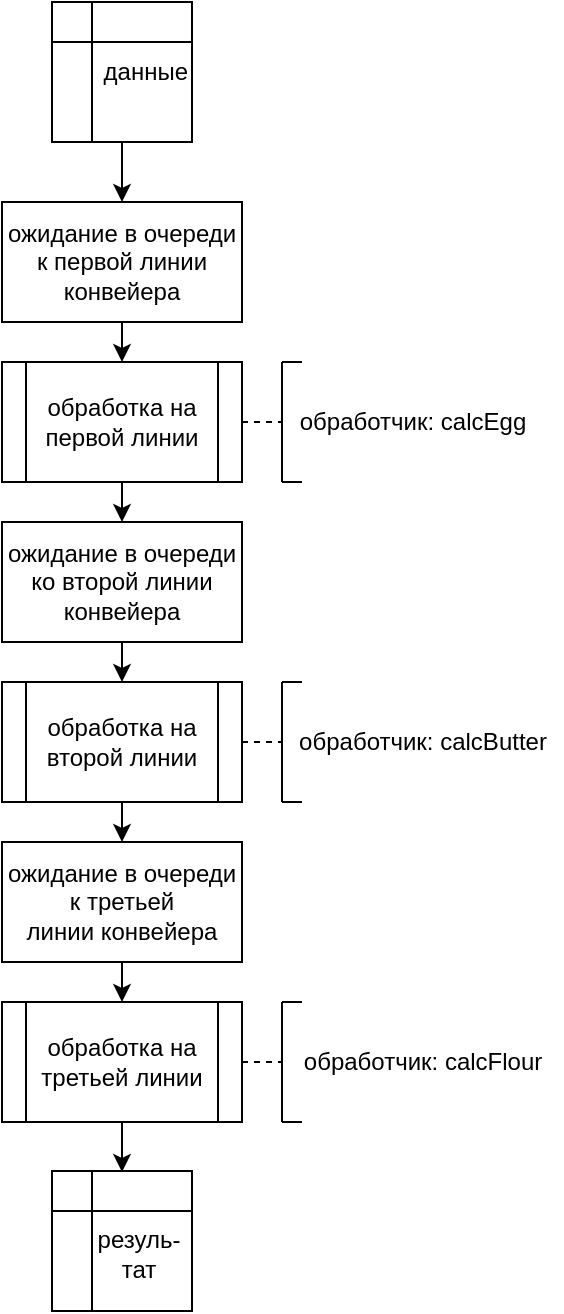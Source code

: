 <mxfile version="15.8.6" type="device" pages="3"><diagram id="kFQkSCVoY4smbF-A0bNr" name="common"><mxGraphModel dx="946" dy="535" grid="1" gridSize="10" guides="1" tooltips="1" connect="1" arrows="1" fold="1" page="1" pageScale="1" pageWidth="827" pageHeight="1169" math="0" shadow="0"><root><mxCell id="0"/><mxCell id="1" parent="0"/><mxCell id="Yj_gNrzjFlimM91e9VXC-39" style="edgeStyle=orthogonalEdgeStyle;rounded=0;orthogonalLoop=1;jettySize=auto;html=1;exitX=0.5;exitY=1;exitDx=0;exitDy=0;entryX=0.5;entryY=0;entryDx=0;entryDy=0;" parent="1" target="Yj_gNrzjFlimM91e9VXC-14" edge="1"><mxGeometry relative="1" as="geometry"><mxPoint x="370.0" y="240" as="sourcePoint"/></mxGeometry></mxCell><mxCell id="Yj_gNrzjFlimM91e9VXC-38" style="edgeStyle=orthogonalEdgeStyle;rounded=0;orthogonalLoop=1;jettySize=auto;html=1;exitX=0.5;exitY=1;exitDx=0;exitDy=0;" parent="1" source="Yj_gNrzjFlimM91e9VXC-10" edge="1"><mxGeometry relative="1" as="geometry"><mxPoint x="370.0" y="180" as="targetPoint"/></mxGeometry></mxCell><mxCell id="Yj_gNrzjFlimM91e9VXC-10" value="ожидание в очереди к первой линии конвейера" style="rounded=0;whiteSpace=wrap;html=1;" parent="1" vertex="1"><mxGeometry x="310" y="100" width="120" height="60" as="geometry"/></mxCell><mxCell id="Yj_gNrzjFlimM91e9VXC-41" style="edgeStyle=orthogonalEdgeStyle;rounded=0;orthogonalLoop=1;jettySize=auto;html=1;exitX=0.5;exitY=1;exitDx=0;exitDy=0;entryX=0.5;entryY=0;entryDx=0;entryDy=0;" parent="1" target="Yj_gNrzjFlimM91e9VXC-16" edge="1"><mxGeometry relative="1" as="geometry"><mxPoint x="370.0" y="400" as="sourcePoint"/></mxGeometry></mxCell><mxCell id="Yj_gNrzjFlimM91e9VXC-40" style="edgeStyle=orthogonalEdgeStyle;rounded=0;orthogonalLoop=1;jettySize=auto;html=1;exitX=0.5;exitY=1;exitDx=0;exitDy=0;entryX=0.5;entryY=0;entryDx=0;entryDy=0;" parent="1" source="Yj_gNrzjFlimM91e9VXC-14" edge="1"><mxGeometry relative="1" as="geometry"><mxPoint x="370.0" y="340" as="targetPoint"/></mxGeometry></mxCell><mxCell id="Yj_gNrzjFlimM91e9VXC-14" value="ожидание в очереди ко второй линии конвейера" style="rounded=0;whiteSpace=wrap;html=1;" parent="1" vertex="1"><mxGeometry x="310" y="260" width="120" height="60" as="geometry"/></mxCell><mxCell id="Yj_gNrzjFlimM91e9VXC-42" style="edgeStyle=orthogonalEdgeStyle;rounded=0;orthogonalLoop=1;jettySize=auto;html=1;exitX=0.5;exitY=1;exitDx=0;exitDy=0;entryX=0.5;entryY=0;entryDx=0;entryDy=0;" parent="1" source="Yj_gNrzjFlimM91e9VXC-16" edge="1"><mxGeometry relative="1" as="geometry"><mxPoint x="370.0" y="500" as="targetPoint"/></mxGeometry></mxCell><mxCell id="Yj_gNrzjFlimM91e9VXC-16" value="ожидание в очереди к третьей линии&amp;nbsp;конвейера" style="rounded=0;whiteSpace=wrap;html=1;" parent="1" vertex="1"><mxGeometry x="310" y="420" width="120" height="60" as="geometry"/></mxCell><mxCell id="Yj_gNrzjFlimM91e9VXC-17" value="" style="endArrow=classic;html=1;rounded=0;entryX=0.5;entryY=0;entryDx=0;entryDy=0;" parent="1" target="Yj_gNrzjFlimM91e9VXC-10" edge="1"><mxGeometry width="50" height="50" relative="1" as="geometry"><mxPoint x="370" y="70" as="sourcePoint"/><mxPoint x="440" y="110" as="targetPoint"/></mxGeometry></mxCell><mxCell id="Yj_gNrzjFlimM91e9VXC-19" value="" style="endArrow=none;dashed=1;html=1;rounded=0;exitX=1;exitY=0.5;exitDx=0;exitDy=0;" parent="1" edge="1"><mxGeometry width="50" height="50" relative="1" as="geometry"><mxPoint x="430.0" y="210" as="sourcePoint"/><mxPoint x="450" y="210" as="targetPoint"/></mxGeometry></mxCell><mxCell id="Yj_gNrzjFlimM91e9VXC-22" value="" style="endArrow=none;html=1;rounded=0;" parent="1" edge="1"><mxGeometry width="50" height="50" relative="1" as="geometry"><mxPoint x="450" y="240" as="sourcePoint"/><mxPoint x="450" y="180" as="targetPoint"/></mxGeometry></mxCell><mxCell id="Yj_gNrzjFlimM91e9VXC-23" value="" style="endArrow=none;html=1;rounded=0;" parent="1" edge="1"><mxGeometry width="50" height="50" relative="1" as="geometry"><mxPoint x="450" y="240" as="sourcePoint"/><mxPoint x="460" y="240" as="targetPoint"/></mxGeometry></mxCell><mxCell id="Yj_gNrzjFlimM91e9VXC-24" value="" style="endArrow=none;html=1;rounded=0;" parent="1" edge="1"><mxGeometry width="50" height="50" relative="1" as="geometry"><mxPoint x="450" y="180" as="sourcePoint"/><mxPoint x="460" y="180" as="targetPoint"/></mxGeometry></mxCell><mxCell id="Yj_gNrzjFlimM91e9VXC-25" value="обработчик: calcEgg" style="text;html=1;align=center;verticalAlign=middle;resizable=0;points=[];autosize=1;strokeColor=none;fillColor=none;" parent="1" vertex="1"><mxGeometry x="450" y="200" width="130" height="20" as="geometry"/></mxCell><mxCell id="Yj_gNrzjFlimM91e9VXC-26" value="" style="endArrow=none;dashed=1;html=1;rounded=0;exitX=1;exitY=0.5;exitDx=0;exitDy=0;" parent="1" edge="1"><mxGeometry width="50" height="50" relative="1" as="geometry"><mxPoint x="430" y="370.0" as="sourcePoint"/><mxPoint x="450" y="370.0" as="targetPoint"/></mxGeometry></mxCell><mxCell id="Yj_gNrzjFlimM91e9VXC-27" value="" style="endArrow=none;html=1;rounded=0;" parent="1" edge="1"><mxGeometry width="50" height="50" relative="1" as="geometry"><mxPoint x="450" y="400.0" as="sourcePoint"/><mxPoint x="450" y="340.0" as="targetPoint"/></mxGeometry></mxCell><mxCell id="Yj_gNrzjFlimM91e9VXC-28" value="" style="endArrow=none;html=1;rounded=0;" parent="1" edge="1"><mxGeometry width="50" height="50" relative="1" as="geometry"><mxPoint x="450" y="400.0" as="sourcePoint"/><mxPoint x="460" y="400.0" as="targetPoint"/></mxGeometry></mxCell><mxCell id="Yj_gNrzjFlimM91e9VXC-29" value="" style="endArrow=none;html=1;rounded=0;" parent="1" edge="1"><mxGeometry width="50" height="50" relative="1" as="geometry"><mxPoint x="450" y="340.0" as="sourcePoint"/><mxPoint x="460" y="340.0" as="targetPoint"/></mxGeometry></mxCell><mxCell id="Yj_gNrzjFlimM91e9VXC-30" value="обработчик:&amp;nbsp;calcButter" style="text;html=1;align=center;verticalAlign=middle;resizable=0;points=[];autosize=1;strokeColor=none;fillColor=none;" parent="1" vertex="1"><mxGeometry x="450" y="360.0" width="140" height="20" as="geometry"/></mxCell><mxCell id="Yj_gNrzjFlimM91e9VXC-31" value="" style="endArrow=none;dashed=1;html=1;rounded=0;exitX=1;exitY=0.5;exitDx=0;exitDy=0;" parent="1" edge="1"><mxGeometry width="50" height="50" relative="1" as="geometry"><mxPoint x="430" y="530" as="sourcePoint"/><mxPoint x="450" y="530" as="targetPoint"/></mxGeometry></mxCell><mxCell id="Yj_gNrzjFlimM91e9VXC-32" value="" style="endArrow=none;html=1;rounded=0;" parent="1" edge="1"><mxGeometry width="50" height="50" relative="1" as="geometry"><mxPoint x="450" y="560" as="sourcePoint"/><mxPoint x="450" y="500" as="targetPoint"/></mxGeometry></mxCell><mxCell id="Yj_gNrzjFlimM91e9VXC-33" value="" style="endArrow=none;html=1;rounded=0;" parent="1" edge="1"><mxGeometry width="50" height="50" relative="1" as="geometry"><mxPoint x="450" y="560" as="sourcePoint"/><mxPoint x="460" y="560" as="targetPoint"/></mxGeometry></mxCell><mxCell id="Yj_gNrzjFlimM91e9VXC-34" value="" style="endArrow=none;html=1;rounded=0;" parent="1" edge="1"><mxGeometry width="50" height="50" relative="1" as="geometry"><mxPoint x="450" y="500" as="sourcePoint"/><mxPoint x="460" y="500" as="targetPoint"/></mxGeometry></mxCell><mxCell id="Yj_gNrzjFlimM91e9VXC-35" value="обработчик:&amp;nbsp;calcFlour" style="text;html=1;align=center;verticalAlign=middle;resizable=0;points=[];autosize=1;strokeColor=none;fillColor=none;" parent="1" vertex="1"><mxGeometry x="450" y="520" width="140" height="20" as="geometry"/></mxCell><mxCell id="Yj_gNrzjFlimM91e9VXC-36" value="" style="endArrow=classic;html=1;rounded=0;exitX=0.5;exitY=1;exitDx=0;exitDy=0;" parent="1" edge="1"><mxGeometry width="50" height="50" relative="1" as="geometry"><mxPoint x="370.0" y="560" as="sourcePoint"/><mxPoint x="370.0" y="585" as="targetPoint"/></mxGeometry></mxCell><mxCell id="Yj_gNrzjFlimM91e9VXC-43" value="&lt;span&gt;обработка на первой линии&lt;/span&gt;" style="shape=process;whiteSpace=wrap;html=1;backgroundOutline=1;" parent="1" vertex="1"><mxGeometry x="310" y="180" width="120" height="60" as="geometry"/></mxCell><mxCell id="Yj_gNrzjFlimM91e9VXC-44" value="&lt;span&gt;обработка на второй линии&lt;/span&gt;" style="shape=process;whiteSpace=wrap;html=1;backgroundOutline=1;" parent="1" vertex="1"><mxGeometry x="310" y="340" width="120" height="60" as="geometry"/></mxCell><mxCell id="Yj_gNrzjFlimM91e9VXC-46" value="обработка на третьей линии" style="shape=process;whiteSpace=wrap;html=1;backgroundOutline=1;" parent="1" vertex="1"><mxGeometry x="310" y="500" width="120" height="60" as="geometry"/></mxCell><mxCell id="Yj_gNrzjFlimM91e9VXC-47" value="данные" style="shape=internalStorage;whiteSpace=wrap;html=1;backgroundOutline=1;align=right;" parent="1" vertex="1"><mxGeometry x="335" width="70" height="70" as="geometry"/></mxCell><mxCell id="Yj_gNrzjFlimM91e9VXC-48" value="" style="shape=internalStorage;whiteSpace=wrap;html=1;backgroundOutline=1;align=right;" parent="1" vertex="1"><mxGeometry x="335" y="584.5" width="70" height="70" as="geometry"/></mxCell><mxCell id="Yj_gNrzjFlimM91e9VXC-49" value="резуль-&lt;br&gt;тат" style="text;html=1;align=center;verticalAlign=middle;resizable=0;points=[];autosize=1;strokeColor=none;fillColor=none;" parent="1" vertex="1"><mxGeometry x="348" y="611" width="60" height="30" as="geometry"/></mxCell></root></mxGraphModel></diagram><diagram id="JVHfy9h4YocYqthc8Rgd" name="steps"><mxGraphModel dx="946" dy="535" grid="1" gridSize="10" guides="1" tooltips="1" connect="1" arrows="1" fold="1" page="1" pageScale="1" pageWidth="827" pageHeight="1169" math="0" shadow="0"><root><mxCell id="rTBNNmc9W_VpdpH5DwIG-0"/><mxCell id="rTBNNmc9W_VpdpH5DwIG-1" parent="rTBNNmc9W_VpdpH5DwIG-0"/><mxCell id="HoVC4xZzX4uj5axVFVLJ-9" style="edgeStyle=orthogonalEdgeStyle;rounded=0;orthogonalLoop=1;jettySize=auto;html=1;exitX=0.5;exitY=1;exitDx=0;exitDy=0;entryX=0.5;entryY=0;entryDx=0;entryDy=0;" parent="rTBNNmc9W_VpdpH5DwIG-1" source="HoVC4xZzX4uj5axVFVLJ-3" target="HoVC4xZzX4uj5axVFVLJ-7" edge="1"><mxGeometry relative="1" as="geometry"/></mxCell><mxCell id="HoVC4xZzX4uj5axVFVLJ-3" value="начало" style="rounded=1;whiteSpace=wrap;html=1;arcSize=50;" parent="rTBNNmc9W_VpdpH5DwIG-1" vertex="1"><mxGeometry x="21" y="60.42" width="120" height="40" as="geometry"/></mxCell><mxCell id="HoVC4xZzX4uj5axVFVLJ-4" value="конец" style="rounded=1;whiteSpace=wrap;html=1;arcSize=50;" parent="rTBNNmc9W_VpdpH5DwIG-1" vertex="1"><mxGeometry x="21" y="383.42" width="120" height="40" as="geometry"/></mxCell><mxCell id="HoVC4xZzX4uj5axVFVLJ-11" style="edgeStyle=orthogonalEdgeStyle;rounded=0;orthogonalLoop=1;jettySize=auto;html=1;exitX=0.5;exitY=1;exitDx=0;exitDy=0;entryX=0.5;entryY=0;entryDx=0;entryDy=0;" parent="rTBNNmc9W_VpdpH5DwIG-1" source="HoVC4xZzX4uj5axVFVLJ-5" target="HoVC4xZzX4uj5axVFVLJ-8" edge="1"><mxGeometry relative="1" as="geometry"/></mxCell><mxCell id="HoVC4xZzX4uj5axVFVLJ-5" value="Цикл 1&lt;br&gt;j = 2; j &amp;lt; n; j = j + 1" style="shape=loopLimit;whiteSpace=wrap;html=1;" parent="rTBNNmc9W_VpdpH5DwIG-1" vertex="1"><mxGeometry x="20" y="179.42" width="121" height="50" as="geometry"/></mxCell><mxCell id="HoVC4xZzX4uj5axVFVLJ-13" style="edgeStyle=orthogonalEdgeStyle;rounded=0;orthogonalLoop=1;jettySize=auto;html=1;exitX=0.5;exitY=0;exitDx=0;exitDy=0;entryX=0.5;entryY=0;entryDx=0;entryDy=0;" parent="rTBNNmc9W_VpdpH5DwIG-1" source="HoVC4xZzX4uj5axVFVLJ-6" target="HoVC4xZzX4uj5axVFVLJ-4" edge="1"><mxGeometry relative="1" as="geometry"/></mxCell><mxCell id="HoVC4xZzX4uj5axVFVLJ-6" value="Конец цикла 1" style="shape=loopLimit;whiteSpace=wrap;html=1;direction=west;" parent="rTBNNmc9W_VpdpH5DwIG-1" vertex="1"><mxGeometry x="20" y="316.42" width="119.83" height="50" as="geometry"/></mxCell><mxCell id="HoVC4xZzX4uj5axVFVLJ-10" style="edgeStyle=orthogonalEdgeStyle;rounded=0;orthogonalLoop=1;jettySize=auto;html=1;exitX=0.5;exitY=1;exitDx=0;exitDy=0;entryX=0.5;entryY=0;entryDx=0;entryDy=0;" parent="rTBNNmc9W_VpdpH5DwIG-1" source="HoVC4xZzX4uj5axVFVLJ-7" target="HoVC4xZzX4uj5axVFVLJ-5" edge="1"><mxGeometry relative="1" as="geometry"/></mxCell><mxCell id="HoVC4xZzX4uj5axVFVLJ-7" value="f1 = 1;&lt;br&gt;f2 = 1;" style="rounded=0;whiteSpace=wrap;html=1;align=center;" parent="rTBNNmc9W_VpdpH5DwIG-1" vertex="1"><mxGeometry x="21" y="113.42" width="121" height="50" as="geometry"/></mxCell><mxCell id="HoVC4xZzX4uj5axVFVLJ-12" style="edgeStyle=orthogonalEdgeStyle;rounded=0;orthogonalLoop=1;jettySize=auto;html=1;exitX=0.5;exitY=1;exitDx=0;exitDy=0;entryX=0.5;entryY=1;entryDx=0;entryDy=0;" parent="rTBNNmc9W_VpdpH5DwIG-1" source="HoVC4xZzX4uj5axVFVLJ-8" target="HoVC4xZzX4uj5axVFVLJ-6" edge="1"><mxGeometry relative="1" as="geometry"/></mxCell><mxCell id="HoVC4xZzX4uj5axVFVLJ-8" value="eggs = f1 + f2;&lt;br&gt;f1 = f2;&lt;br&gt;f2 = eggs;" style="rounded=0;whiteSpace=wrap;html=1;align=center;" parent="rTBNNmc9W_VpdpH5DwIG-1" vertex="1"><mxGeometry x="20.5" y="248.42" width="121" height="50" as="geometry"/></mxCell><mxCell id="8weQR3lFqtTLD_lRsl7--0" value="" style="endArrow=none;dashed=1;html=1;rounded=0;exitX=1;exitY=0.5;exitDx=0;exitDy=0;" parent="rTBNNmc9W_VpdpH5DwIG-1" edge="1"><mxGeometry width="50" height="50" relative="1" as="geometry"><mxPoint x="142.0" y="80.0" as="sourcePoint"/><mxPoint x="162" y="80.0" as="targetPoint"/></mxGeometry></mxCell><mxCell id="8weQR3lFqtTLD_lRsl7--1" value="" style="endArrow=none;html=1;rounded=0;" parent="rTBNNmc9W_VpdpH5DwIG-1" edge="1"><mxGeometry width="50" height="50" relative="1" as="geometry"><mxPoint x="162" y="110.0" as="sourcePoint"/><mxPoint x="162" y="50.0" as="targetPoint"/></mxGeometry></mxCell><mxCell id="8weQR3lFqtTLD_lRsl7--2" value="" style="endArrow=none;html=1;rounded=0;" parent="rTBNNmc9W_VpdpH5DwIG-1" edge="1"><mxGeometry width="50" height="50" relative="1" as="geometry"><mxPoint x="162" y="110.0" as="sourcePoint"/><mxPoint x="172" y="110.0" as="targetPoint"/></mxGeometry></mxCell><mxCell id="8weQR3lFqtTLD_lRsl7--3" value="" style="endArrow=none;html=1;rounded=0;" parent="rTBNNmc9W_VpdpH5DwIG-1" edge="1"><mxGeometry width="50" height="50" relative="1" as="geometry"><mxPoint x="162" y="50.0" as="sourcePoint"/><mxPoint x="172" y="50.0" as="targetPoint"/></mxGeometry></mxCell><mxCell id="8weQR3lFqtTLD_lRsl7--4" value="обработчик&lt;br&gt;calcEgg" style="text;html=1;align=center;verticalAlign=middle;resizable=0;points=[];autosize=1;strokeColor=none;fillColor=none;" parent="rTBNNmc9W_VpdpH5DwIG-1" vertex="1"><mxGeometry x="160" y="65.42" width="80" height="30" as="geometry"/></mxCell><mxCell id="8weQR3lFqtTLD_lRsl7--5" style="edgeStyle=orthogonalEdgeStyle;rounded=0;orthogonalLoop=1;jettySize=auto;html=1;exitX=0.5;exitY=1;exitDx=0;exitDy=0;entryX=0.5;entryY=0;entryDx=0;entryDy=0;" parent="rTBNNmc9W_VpdpH5DwIG-1" source="8weQR3lFqtTLD_lRsl7--6" target="8weQR3lFqtTLD_lRsl7--13" edge="1"><mxGeometry relative="1" as="geometry"/></mxCell><mxCell id="8weQR3lFqtTLD_lRsl7--6" value="начало" style="rounded=1;whiteSpace=wrap;html=1;arcSize=50;" parent="rTBNNmc9W_VpdpH5DwIG-1" vertex="1"><mxGeometry x="242" y="60.42" width="120" height="40" as="geometry"/></mxCell><mxCell id="8weQR3lFqtTLD_lRsl7--7" value="конец" style="rounded=1;whiteSpace=wrap;html=1;arcSize=50;" parent="rTBNNmc9W_VpdpH5DwIG-1" vertex="1"><mxGeometry x="242" y="383.42" width="120" height="40" as="geometry"/></mxCell><mxCell id="8weQR3lFqtTLD_lRsl7--8" style="edgeStyle=orthogonalEdgeStyle;rounded=0;orthogonalLoop=1;jettySize=auto;html=1;exitX=0.5;exitY=1;exitDx=0;exitDy=0;entryX=0.5;entryY=0;entryDx=0;entryDy=0;" parent="rTBNNmc9W_VpdpH5DwIG-1" source="8weQR3lFqtTLD_lRsl7--9" target="8weQR3lFqtTLD_lRsl7--15" edge="1"><mxGeometry relative="1" as="geometry"/></mxCell><mxCell id="8weQR3lFqtTLD_lRsl7--9" value="Цикл 1&lt;br&gt;j=0; j&amp;lt;=deg-1; j=j+1" style="shape=loopLimit;whiteSpace=wrap;html=1;" parent="rTBNNmc9W_VpdpH5DwIG-1" vertex="1"><mxGeometry x="241" y="179.42" width="121" height="50" as="geometry"/></mxCell><mxCell id="8weQR3lFqtTLD_lRsl7--10" style="edgeStyle=orthogonalEdgeStyle;rounded=0;orthogonalLoop=1;jettySize=auto;html=1;exitX=0.5;exitY=0;exitDx=0;exitDy=0;entryX=0.5;entryY=0;entryDx=0;entryDy=0;" parent="rTBNNmc9W_VpdpH5DwIG-1" source="8weQR3lFqtTLD_lRsl7--11" target="8weQR3lFqtTLD_lRsl7--7" edge="1"><mxGeometry relative="1" as="geometry"/></mxCell><mxCell id="8weQR3lFqtTLD_lRsl7--11" value="Конец цикла 1" style="shape=loopLimit;whiteSpace=wrap;html=1;direction=west;" parent="rTBNNmc9W_VpdpH5DwIG-1" vertex="1"><mxGeometry x="241" y="316.42" width="119.83" height="50" as="geometry"/></mxCell><mxCell id="8weQR3lFqtTLD_lRsl7--12" style="edgeStyle=orthogonalEdgeStyle;rounded=0;orthogonalLoop=1;jettySize=auto;html=1;exitX=0.5;exitY=1;exitDx=0;exitDy=0;entryX=0.5;entryY=0;entryDx=0;entryDy=0;" parent="rTBNNmc9W_VpdpH5DwIG-1" source="8weQR3lFqtTLD_lRsl7--13" target="8weQR3lFqtTLD_lRsl7--9" edge="1"><mxGeometry relative="1" as="geometry"/></mxCell><mxCell id="8weQR3lFqtTLD_lRsl7--13" value="butter = num;" style="rounded=0;whiteSpace=wrap;html=1;align=center;" parent="rTBNNmc9W_VpdpH5DwIG-1" vertex="1"><mxGeometry x="242" y="113.42" width="121" height="50" as="geometry"/></mxCell><mxCell id="8weQR3lFqtTLD_lRsl7--14" style="edgeStyle=orthogonalEdgeStyle;rounded=0;orthogonalLoop=1;jettySize=auto;html=1;exitX=0.5;exitY=1;exitDx=0;exitDy=0;entryX=0.5;entryY=1;entryDx=0;entryDy=0;" parent="rTBNNmc9W_VpdpH5DwIG-1" source="8weQR3lFqtTLD_lRsl7--15" target="8weQR3lFqtTLD_lRsl7--11" edge="1"><mxGeometry relative="1" as="geometry"/></mxCell><mxCell id="8weQR3lFqtTLD_lRsl7--15" value="butter *= num;" style="rounded=0;whiteSpace=wrap;html=1;align=center;" parent="rTBNNmc9W_VpdpH5DwIG-1" vertex="1"><mxGeometry x="241.5" y="248.42" width="121" height="50" as="geometry"/></mxCell><mxCell id="8weQR3lFqtTLD_lRsl7--16" value="" style="endArrow=none;dashed=1;html=1;rounded=0;exitX=1;exitY=0.5;exitDx=0;exitDy=0;" parent="rTBNNmc9W_VpdpH5DwIG-1" edge="1"><mxGeometry width="50" height="50" relative="1" as="geometry"><mxPoint x="363" y="80" as="sourcePoint"/><mxPoint x="383" y="80" as="targetPoint"/></mxGeometry></mxCell><mxCell id="8weQR3lFqtTLD_lRsl7--17" value="" style="endArrow=none;html=1;rounded=0;" parent="rTBNNmc9W_VpdpH5DwIG-1" edge="1"><mxGeometry width="50" height="50" relative="1" as="geometry"><mxPoint x="383" y="110" as="sourcePoint"/><mxPoint x="383" y="50" as="targetPoint"/></mxGeometry></mxCell><mxCell id="8weQR3lFqtTLD_lRsl7--18" value="" style="endArrow=none;html=1;rounded=0;" parent="rTBNNmc9W_VpdpH5DwIG-1" edge="1"><mxGeometry width="50" height="50" relative="1" as="geometry"><mxPoint x="383" y="110" as="sourcePoint"/><mxPoint x="393" y="110" as="targetPoint"/></mxGeometry></mxCell><mxCell id="8weQR3lFqtTLD_lRsl7--19" value="" style="endArrow=none;html=1;rounded=0;" parent="rTBNNmc9W_VpdpH5DwIG-1" edge="1"><mxGeometry width="50" height="50" relative="1" as="geometry"><mxPoint x="383" y="50" as="sourcePoint"/><mxPoint x="393" y="50" as="targetPoint"/></mxGeometry></mxCell><mxCell id="8weQR3lFqtTLD_lRsl7--20" value="обработчик&lt;br&gt;calcButter" style="text;html=1;align=center;verticalAlign=middle;resizable=0;points=[];autosize=1;strokeColor=none;fillColor=none;" parent="rTBNNmc9W_VpdpH5DwIG-1" vertex="1"><mxGeometry x="380" y="65.42" width="80" height="30" as="geometry"/></mxCell><mxCell id="8weQR3lFqtTLD_lRsl7--21" style="edgeStyle=orthogonalEdgeStyle;rounded=0;orthogonalLoop=1;jettySize=auto;html=1;exitX=0.5;exitY=1;exitDx=0;exitDy=0;entryX=0.5;entryY=0;entryDx=0;entryDy=0;" parent="rTBNNmc9W_VpdpH5DwIG-1" source="8weQR3lFqtTLD_lRsl7--22" target="8weQR3lFqtTLD_lRsl7--29" edge="1"><mxGeometry relative="1" as="geometry"/></mxCell><mxCell id="8weQR3lFqtTLD_lRsl7--22" value="начало" style="rounded=1;whiteSpace=wrap;html=1;arcSize=50;" parent="rTBNNmc9W_VpdpH5DwIG-1" vertex="1"><mxGeometry x="471" y="60.42" width="120" height="40" as="geometry"/></mxCell><mxCell id="8weQR3lFqtTLD_lRsl7--23" value="конец" style="rounded=1;whiteSpace=wrap;html=1;arcSize=50;" parent="rTBNNmc9W_VpdpH5DwIG-1" vertex="1"><mxGeometry x="471" y="383.42" width="120" height="40" as="geometry"/></mxCell><mxCell id="8weQR3lFqtTLD_lRsl7--24" style="edgeStyle=orthogonalEdgeStyle;rounded=0;orthogonalLoop=1;jettySize=auto;html=1;exitX=0.5;exitY=1;exitDx=0;exitDy=0;entryX=0.5;entryY=0;entryDx=0;entryDy=0;" parent="rTBNNmc9W_VpdpH5DwIG-1" source="8weQR3lFqtTLD_lRsl7--25" target="8weQR3lFqtTLD_lRsl7--31" edge="1"><mxGeometry relative="1" as="geometry"/></mxCell><mxCell id="8weQR3lFqtTLD_lRsl7--25" value="Цикл 1&lt;br&gt;j = 1; j &amp;lt;= n; j = j + 1" style="shape=loopLimit;whiteSpace=wrap;html=1;" parent="rTBNNmc9W_VpdpH5DwIG-1" vertex="1"><mxGeometry x="470" y="179.42" width="121" height="50" as="geometry"/></mxCell><mxCell id="8weQR3lFqtTLD_lRsl7--26" style="edgeStyle=orthogonalEdgeStyle;rounded=0;orthogonalLoop=1;jettySize=auto;html=1;exitX=0.5;exitY=0;exitDx=0;exitDy=0;entryX=0.5;entryY=0;entryDx=0;entryDy=0;" parent="rTBNNmc9W_VpdpH5DwIG-1" source="8weQR3lFqtTLD_lRsl7--27" target="8weQR3lFqtTLD_lRsl7--23" edge="1"><mxGeometry relative="1" as="geometry"/></mxCell><mxCell id="8weQR3lFqtTLD_lRsl7--27" value="Конец цикла 1" style="shape=loopLimit;whiteSpace=wrap;html=1;direction=west;" parent="rTBNNmc9W_VpdpH5DwIG-1" vertex="1"><mxGeometry x="470" y="316.42" width="119.83" height="50" as="geometry"/></mxCell><mxCell id="8weQR3lFqtTLD_lRsl7--28" style="edgeStyle=orthogonalEdgeStyle;rounded=0;orthogonalLoop=1;jettySize=auto;html=1;exitX=0.5;exitY=1;exitDx=0;exitDy=0;entryX=0.5;entryY=0;entryDx=0;entryDy=0;" parent="rTBNNmc9W_VpdpH5DwIG-1" source="8weQR3lFqtTLD_lRsl7--29" target="8weQR3lFqtTLD_lRsl7--25" edge="1"><mxGeometry relative="1" as="geometry"/></mxCell><mxCell id="8weQR3lFqtTLD_lRsl7--29" value="flour = 1;" style="rounded=0;whiteSpace=wrap;html=1;align=center;" parent="rTBNNmc9W_VpdpH5DwIG-1" vertex="1"><mxGeometry x="471" y="113.42" width="121" height="50" as="geometry"/></mxCell><mxCell id="8weQR3lFqtTLD_lRsl7--30" style="edgeStyle=orthogonalEdgeStyle;rounded=0;orthogonalLoop=1;jettySize=auto;html=1;exitX=0.5;exitY=1;exitDx=0;exitDy=0;entryX=0.5;entryY=1;entryDx=0;entryDy=0;" parent="rTBNNmc9W_VpdpH5DwIG-1" source="8weQR3lFqtTLD_lRsl7--31" target="8weQR3lFqtTLD_lRsl7--27" edge="1"><mxGeometry relative="1" as="geometry"/></mxCell><mxCell id="8weQR3lFqtTLD_lRsl7--31" value="flour *= j;" style="rounded=0;whiteSpace=wrap;html=1;align=center;" parent="rTBNNmc9W_VpdpH5DwIG-1" vertex="1"><mxGeometry x="470.5" y="248.42" width="121" height="50" as="geometry"/></mxCell><mxCell id="8weQR3lFqtTLD_lRsl7--32" value="" style="endArrow=none;dashed=1;html=1;rounded=0;exitX=1;exitY=0.5;exitDx=0;exitDy=0;" parent="rTBNNmc9W_VpdpH5DwIG-1" edge="1"><mxGeometry width="50" height="50" relative="1" as="geometry"><mxPoint x="592" y="80" as="sourcePoint"/><mxPoint x="612" y="80" as="targetPoint"/></mxGeometry></mxCell><mxCell id="8weQR3lFqtTLD_lRsl7--33" value="" style="endArrow=none;html=1;rounded=0;" parent="rTBNNmc9W_VpdpH5DwIG-1" edge="1"><mxGeometry width="50" height="50" relative="1" as="geometry"><mxPoint x="612" y="110" as="sourcePoint"/><mxPoint x="612" y="50" as="targetPoint"/></mxGeometry></mxCell><mxCell id="8weQR3lFqtTLD_lRsl7--34" value="" style="endArrow=none;html=1;rounded=0;" parent="rTBNNmc9W_VpdpH5DwIG-1" edge="1"><mxGeometry width="50" height="50" relative="1" as="geometry"><mxPoint x="612" y="110" as="sourcePoint"/><mxPoint x="622" y="110" as="targetPoint"/></mxGeometry></mxCell><mxCell id="8weQR3lFqtTLD_lRsl7--35" value="" style="endArrow=none;html=1;rounded=0;" parent="rTBNNmc9W_VpdpH5DwIG-1" edge="1"><mxGeometry width="50" height="50" relative="1" as="geometry"><mxPoint x="612" y="50" as="sourcePoint"/><mxPoint x="622" y="50" as="targetPoint"/></mxGeometry></mxCell><mxCell id="8weQR3lFqtTLD_lRsl7--36" value="обработчик&lt;br&gt;calcFlour" style="text;html=1;align=center;verticalAlign=middle;resizable=0;points=[];autosize=1;strokeColor=none;fillColor=none;" parent="rTBNNmc9W_VpdpH5DwIG-1" vertex="1"><mxGeometry x="610" y="65.42" width="80" height="30" as="geometry"/></mxCell></root></mxGraphModel></diagram><diagram id="MEbp_hf4JCVk4okSp8-_" name="mainThread"><mxGraphModel dx="2365" dy="1338" grid="1" gridSize="10" guides="1" tooltips="1" connect="1" arrows="1" fold="1" page="1" pageScale="1" pageWidth="827" pageHeight="1169" math="0" shadow="0"><root><mxCell id="6ry3SKscwjY_hTeHRE91-0"/><mxCell id="6ry3SKscwjY_hTeHRE91-1" parent="6ry3SKscwjY_hTeHRE91-0"/><mxCell id="py4AHpyoc2EDUNGaSVx2-0" style="edgeStyle=orthogonalEdgeStyle;rounded=0;orthogonalLoop=1;jettySize=auto;html=1;exitX=0.5;exitY=1;exitDx=0;exitDy=0;entryX=0.5;entryY=0;entryDx=0;entryDy=0;" edge="1" parent="6ry3SKscwjY_hTeHRE91-1" source="py4AHpyoc2EDUNGaSVx2-1" target="py4AHpyoc2EDUNGaSVx2-4"><mxGeometry relative="1" as="geometry"><mxPoint x="81.5" y="53.42" as="targetPoint"/></mxGeometry></mxCell><mxCell id="py4AHpyoc2EDUNGaSVx2-1" value="начало" style="rounded=1;whiteSpace=wrap;html=1;arcSize=50;" vertex="1" parent="6ry3SKscwjY_hTeHRE91-1"><mxGeometry x="20.5" y="50.42" width="120" height="40" as="geometry"/></mxCell><mxCell id="py4AHpyoc2EDUNGaSVx2-2" value="конец" style="rounded=1;whiteSpace=wrap;html=1;arcSize=50;" vertex="1" parent="6ry3SKscwjY_hTeHRE91-1"><mxGeometry x="195.84" y="400" width="120" height="40" as="geometry"/></mxCell><mxCell id="py4AHpyoc2EDUNGaSVx2-3" style="edgeStyle=orthogonalEdgeStyle;rounded=0;orthogonalLoop=1;jettySize=auto;html=1;exitX=0.5;exitY=1;exitDx=0;exitDy=0;entryX=0.5;entryY=0;entryDx=0;entryDy=0;" edge="1" parent="6ry3SKscwjY_hTeHRE91-1" source="py4AHpyoc2EDUNGaSVx2-4" target="py4AHpyoc2EDUNGaSVx2-10"><mxGeometry relative="1" as="geometry"/></mxCell><mxCell id="py4AHpyoc2EDUNGaSVx2-4" value="Цикл 1&lt;br&gt;j = 0; j &amp;lt; count; j++" style="shape=loopLimit;whiteSpace=wrap;html=1;" vertex="1" parent="6ry3SKscwjY_hTeHRE91-1"><mxGeometry x="20.0" y="119.42" width="121" height="50" as="geometry"/></mxCell><mxCell id="py4AHpyoc2EDUNGaSVx2-5" style="edgeStyle=orthogonalEdgeStyle;rounded=0;orthogonalLoop=1;jettySize=auto;html=1;entryX=0.5;entryY=0;entryDx=0;entryDy=0;" edge="1" parent="6ry3SKscwjY_hTeHRE91-1" target="py4AHpyoc2EDUNGaSVx2-2"><mxGeometry relative="1" as="geometry"><mxPoint x="256.01" y="380" as="sourcePoint"/></mxGeometry></mxCell><mxCell id="OpAJis3i7PXfviz3tCQu-13" style="edgeStyle=orthogonalEdgeStyle;rounded=0;orthogonalLoop=1;jettySize=auto;html=1;exitX=0.5;exitY=0;exitDx=0;exitDy=0;entryX=0.5;entryY=0;entryDx=0;entryDy=0;" edge="1" parent="6ry3SKscwjY_hTeHRE91-1" source="py4AHpyoc2EDUNGaSVx2-6" target="OpAJis3i7PXfviz3tCQu-1"><mxGeometry relative="1" as="geometry"/></mxCell><mxCell id="py4AHpyoc2EDUNGaSVx2-6" value="Конец цикла 1" style="shape=loopLimit;whiteSpace=wrap;html=1;direction=west;" vertex="1" parent="6ry3SKscwjY_hTeHRE91-1"><mxGeometry x="20.0" y="256.42" width="119.83" height="50" as="geometry"/></mxCell><mxCell id="py4AHpyoc2EDUNGaSVx2-9" style="edgeStyle=orthogonalEdgeStyle;rounded=0;orthogonalLoop=1;jettySize=auto;html=1;exitX=0.5;exitY=1;exitDx=0;exitDy=0;entryX=0.5;entryY=1;entryDx=0;entryDy=0;" edge="1" parent="6ry3SKscwjY_hTeHRE91-1" source="py4AHpyoc2EDUNGaSVx2-10" target="py4AHpyoc2EDUNGaSVx2-6"><mxGeometry relative="1" as="geometry"/></mxCell><mxCell id="py4AHpyoc2EDUNGaSVx2-10" value="&lt;span&gt;добавить в q1 cookies[j]&lt;/span&gt;" style="rounded=0;whiteSpace=wrap;html=1;align=center;" vertex="1" parent="6ry3SKscwjY_hTeHRE91-1"><mxGeometry x="20.5" y="188.42" width="121" height="50" as="geometry"/></mxCell><mxCell id="py4AHpyoc2EDUNGaSVx2-11" value="" style="endArrow=none;dashed=1;html=1;rounded=0;exitX=1;exitY=0.5;exitDx=0;exitDy=0;" edge="1" parent="6ry3SKscwjY_hTeHRE91-1"><mxGeometry width="50" height="50" relative="1" as="geometry"><mxPoint x="143.17" y="70" as="sourcePoint"/><mxPoint x="163.17" y="70" as="targetPoint"/></mxGeometry></mxCell><mxCell id="py4AHpyoc2EDUNGaSVx2-12" value="" style="endArrow=none;html=1;rounded=0;" edge="1" parent="6ry3SKscwjY_hTeHRE91-1"><mxGeometry width="50" height="50" relative="1" as="geometry"><mxPoint x="163.17" y="100" as="sourcePoint"/><mxPoint x="163.17" y="40" as="targetPoint"/></mxGeometry></mxCell><mxCell id="py4AHpyoc2EDUNGaSVx2-13" value="" style="endArrow=none;html=1;rounded=0;" edge="1" parent="6ry3SKscwjY_hTeHRE91-1"><mxGeometry width="50" height="50" relative="1" as="geometry"><mxPoint x="163.17" y="100" as="sourcePoint"/><mxPoint x="173.17" y="100" as="targetPoint"/></mxGeometry></mxCell><mxCell id="py4AHpyoc2EDUNGaSVx2-14" value="" style="endArrow=none;html=1;rounded=0;" edge="1" parent="6ry3SKscwjY_hTeHRE91-1"><mxGeometry width="50" height="50" relative="1" as="geometry"><mxPoint x="163.17" y="40" as="sourcePoint"/><mxPoint x="173.17" y="40" as="targetPoint"/></mxGeometry></mxCell><mxCell id="OpAJis3i7PXfviz3tCQu-0" value="cookies - массив заявок&lt;br&gt;count - количество заявок&lt;br&gt;q1 - очередь к 1&lt;br&gt;линии конвейера" style="text;html=1;align=center;verticalAlign=middle;resizable=0;points=[];autosize=1;strokeColor=none;fillColor=none;" vertex="1" parent="6ry3SKscwjY_hTeHRE91-1"><mxGeometry x="164.67" y="40.42" width="160" height="60" as="geometry"/></mxCell><mxCell id="OpAJis3i7PXfviz3tCQu-4" style="edgeStyle=orthogonalEdgeStyle;rounded=0;orthogonalLoop=1;jettySize=auto;html=1;exitX=0.5;exitY=1;exitDx=0;exitDy=0;entryX=0.5;entryY=0;entryDx=0;entryDy=0;" edge="1" parent="6ry3SKscwjY_hTeHRE91-1" source="OpAJis3i7PXfviz3tCQu-1" target="OpAJis3i7PXfviz3tCQu-2"><mxGeometry relative="1" as="geometry"/></mxCell><mxCell id="OpAJis3i7PXfviz3tCQu-1" value="threads[0] = thread(firstLine)" style="rounded=0;whiteSpace=wrap;html=1;align=center;" vertex="1" parent="6ry3SKscwjY_hTeHRE91-1"><mxGeometry x="20.5" y="320" width="121" height="50" as="geometry"/></mxCell><mxCell id="OpAJis3i7PXfviz3tCQu-5" style="edgeStyle=orthogonalEdgeStyle;rounded=0;orthogonalLoop=1;jettySize=auto;html=1;exitX=0.5;exitY=1;exitDx=0;exitDy=0;entryX=0.5;entryY=0;entryDx=0;entryDy=0;" edge="1" parent="6ry3SKscwjY_hTeHRE91-1" source="OpAJis3i7PXfviz3tCQu-2" target="OpAJis3i7PXfviz3tCQu-3"><mxGeometry relative="1" as="geometry"/></mxCell><mxCell id="OpAJis3i7PXfviz3tCQu-2" value="threads[1] = thread(secondLine)" style="rounded=0;whiteSpace=wrap;html=1;align=center;" vertex="1" parent="6ry3SKscwjY_hTeHRE91-1"><mxGeometry x="20.5" y="390" width="121" height="50" as="geometry"/></mxCell><mxCell id="OpAJis3i7PXfviz3tCQu-11" style="edgeStyle=orthogonalEdgeStyle;rounded=0;orthogonalLoop=1;jettySize=auto;html=1;exitX=0.5;exitY=1;exitDx=0;exitDy=0;entryX=0.5;entryY=0;entryDx=0;entryDy=0;" edge="1" parent="6ry3SKscwjY_hTeHRE91-1" source="OpAJis3i7PXfviz3tCQu-3" target="OpAJis3i7PXfviz3tCQu-7"><mxGeometry relative="1" as="geometry"/></mxCell><mxCell id="OpAJis3i7PXfviz3tCQu-3" value="threads[2] = thread(thirdLine)" style="rounded=0;whiteSpace=wrap;html=1;align=center;" vertex="1" parent="6ry3SKscwjY_hTeHRE91-1"><mxGeometry x="194.84" y="130" width="121" height="50" as="geometry"/></mxCell><mxCell id="OpAJis3i7PXfviz3tCQu-6" style="edgeStyle=orthogonalEdgeStyle;rounded=0;orthogonalLoop=1;jettySize=auto;html=1;exitX=0.5;exitY=1;exitDx=0;exitDy=0;entryX=0.5;entryY=0;entryDx=0;entryDy=0;" edge="1" parent="6ry3SKscwjY_hTeHRE91-1" source="OpAJis3i7PXfviz3tCQu-7" target="OpAJis3i7PXfviz3tCQu-10"><mxGeometry relative="1" as="geometry"/></mxCell><mxCell id="OpAJis3i7PXfviz3tCQu-7" value="Цикл 1&lt;br&gt;j = 0; j &amp;lt; 3; j++" style="shape=loopLimit;whiteSpace=wrap;html=1;" vertex="1" parent="6ry3SKscwjY_hTeHRE91-1"><mxGeometry x="196.01" y="193" width="121" height="50" as="geometry"/></mxCell><mxCell id="OpAJis3i7PXfviz3tCQu-8" value="Конец цикла 1" style="shape=loopLimit;whiteSpace=wrap;html=1;direction=west;" vertex="1" parent="6ry3SKscwjY_hTeHRE91-1"><mxGeometry x="196.01" y="330" width="119.83" height="50" as="geometry"/></mxCell><mxCell id="OpAJis3i7PXfviz3tCQu-9" style="edgeStyle=orthogonalEdgeStyle;rounded=0;orthogonalLoop=1;jettySize=auto;html=1;exitX=0.5;exitY=1;exitDx=0;exitDy=0;entryX=0.5;entryY=1;entryDx=0;entryDy=0;" edge="1" parent="6ry3SKscwjY_hTeHRE91-1" source="OpAJis3i7PXfviz3tCQu-10" target="OpAJis3i7PXfviz3tCQu-8"><mxGeometry relative="1" as="geometry"/></mxCell><mxCell id="OpAJis3i7PXfviz3tCQu-10" value="threads[i].join()" style="rounded=0;whiteSpace=wrap;html=1;align=center;" vertex="1" parent="6ry3SKscwjY_hTeHRE91-1"><mxGeometry x="196.51" y="262" width="121" height="50" as="geometry"/></mxCell><mxCell id="OpAJis3i7PXfviz3tCQu-14" style="edgeStyle=orthogonalEdgeStyle;rounded=0;orthogonalLoop=1;jettySize=auto;html=1;exitX=0.5;exitY=1;exitDx=0;exitDy=0;entryX=0.5;entryY=0;entryDx=0;entryDy=0;" edge="1" parent="6ry3SKscwjY_hTeHRE91-1" source="OpAJis3i7PXfviz3tCQu-15"><mxGeometry relative="1" as="geometry"><mxPoint x="429.5" y="99.84" as="targetPoint"/></mxGeometry></mxCell><mxCell id="OpAJis3i7PXfviz3tCQu-15" value="начало" style="rounded=1;whiteSpace=wrap;html=1;arcSize=50;" vertex="1" parent="6ry3SKscwjY_hTeHRE91-1"><mxGeometry x="369" y="40.42" width="120" height="40" as="geometry"/></mxCell><mxCell id="OpAJis3i7PXfviz3tCQu-16" value="конец" style="rounded=1;whiteSpace=wrap;html=1;arcSize=50;" vertex="1" parent="6ry3SKscwjY_hTeHRE91-1"><mxGeometry x="369" y="511" width="120" height="40" as="geometry"/></mxCell><mxCell id="OpAJis3i7PXfviz3tCQu-17" style="edgeStyle=orthogonalEdgeStyle;rounded=0;orthogonalLoop=1;jettySize=auto;html=1;exitX=0.5;exitY=1;exitDx=0;exitDy=0;entryX=0.5;entryY=0;entryDx=0;entryDy=0;" edge="1" parent="6ry3SKscwjY_hTeHRE91-1" target="OpAJis3i7PXfviz3tCQu-23"><mxGeometry relative="1" as="geometry"><mxPoint x="429.5" y="142.84" as="sourcePoint"/></mxGeometry></mxCell><mxCell id="OpAJis3i7PXfviz3tCQu-19" style="edgeStyle=orthogonalEdgeStyle;rounded=0;orthogonalLoop=1;jettySize=auto;html=1;entryX=0.5;entryY=0;entryDx=0;entryDy=0;" edge="1" parent="6ry3SKscwjY_hTeHRE91-1" target="OpAJis3i7PXfviz3tCQu-16"><mxGeometry relative="1" as="geometry"><mxPoint x="428.67" y="473" as="sourcePoint"/></mxGeometry></mxCell><mxCell id="OpAJis3i7PXfviz3tCQu-22" style="edgeStyle=orthogonalEdgeStyle;rounded=0;orthogonalLoop=1;jettySize=auto;html=1;exitX=0.5;exitY=1;exitDx=0;exitDy=0;entryX=0.5;entryY=1;entryDx=0;entryDy=0;" edge="1" parent="6ry3SKscwjY_hTeHRE91-1" source="OpAJis3i7PXfviz3tCQu-23"><mxGeometry relative="1" as="geometry"><mxPoint x="428.915" y="229.84" as="targetPoint"/></mxGeometry></mxCell><mxCell id="OpAJis3i7PXfviz3tCQu-23" value="достать первый элемент из очереди заявок q1" style="rounded=0;whiteSpace=wrap;html=1;align=center;" vertex="1" parent="6ry3SKscwjY_hTeHRE91-1"><mxGeometry x="369.5" y="161.84" width="121" height="50" as="geometry"/></mxCell><mxCell id="OpAJis3i7PXfviz3tCQu-24" value="" style="endArrow=none;dashed=1;html=1;rounded=0;exitX=1;exitY=0.5;exitDx=0;exitDy=0;" edge="1" parent="6ry3SKscwjY_hTeHRE91-1"><mxGeometry width="50" height="50" relative="1" as="geometry"><mxPoint x="489.17" y="59.42" as="sourcePoint"/><mxPoint x="509.17" y="59.42" as="targetPoint"/></mxGeometry></mxCell><mxCell id="OpAJis3i7PXfviz3tCQu-25" value="" style="endArrow=none;html=1;rounded=0;" edge="1" parent="6ry3SKscwjY_hTeHRE91-1"><mxGeometry width="50" height="50" relative="1" as="geometry"><mxPoint x="509.17" y="89.42" as="sourcePoint"/><mxPoint x="509.17" y="29.42" as="targetPoint"/></mxGeometry></mxCell><mxCell id="OpAJis3i7PXfviz3tCQu-26" value="" style="endArrow=none;html=1;rounded=0;" edge="1" parent="6ry3SKscwjY_hTeHRE91-1"><mxGeometry width="50" height="50" relative="1" as="geometry"><mxPoint x="509.17" y="89.42" as="sourcePoint"/><mxPoint x="519.17" y="89.42" as="targetPoint"/></mxGeometry></mxCell><mxCell id="OpAJis3i7PXfviz3tCQu-27" value="" style="endArrow=none;html=1;rounded=0;" edge="1" parent="6ry3SKscwjY_hTeHRE91-1"><mxGeometry width="50" height="50" relative="1" as="geometry"><mxPoint x="509.17" y="29.42" as="sourcePoint"/><mxPoint x="519.17" y="29.42" as="targetPoint"/></mxGeometry></mxCell><mxCell id="OpAJis3i7PXfviz3tCQu-28" value="firstLine" style="text;html=1;align=center;verticalAlign=middle;resizable=0;points=[];autosize=1;strokeColor=none;fillColor=none;" vertex="1" parent="6ry3SKscwjY_hTeHRE91-1"><mxGeometry x="516" y="49.42" width="60" height="20" as="geometry"/></mxCell><mxCell id="OpAJis3i7PXfviz3tCQu-34" value="положить заявку в очередь q2" style="rounded=0;whiteSpace=wrap;html=1;align=center;" vertex="1" parent="6ry3SKscwjY_hTeHRE91-1"><mxGeometry x="371" y="434" width="121" height="50" as="geometry"/></mxCell><mxCell id="OpAJis3i7PXfviz3tCQu-56" style="edgeStyle=orthogonalEdgeStyle;rounded=0;orthogonalLoop=1;jettySize=auto;html=1;exitX=1;exitY=0.5;exitDx=0;exitDy=0;" edge="1" parent="6ry3SKscwjY_hTeHRE91-1" source="OpAJis3i7PXfviz3tCQu-41"><mxGeometry relative="1" as="geometry"><mxPoint x="429" y="493" as="targetPoint"/><Array as="points"><mxPoint x="520" y="123"/><mxPoint x="520" y="493"/></Array></mxGeometry></mxCell><mxCell id="OpAJis3i7PXfviz3tCQu-41" value="&lt;span&gt;q1 не пуста&lt;/span&gt;" style="rhombus;whiteSpace=wrap;html=1;" vertex="1" parent="6ry3SKscwjY_hTeHRE91-1"><mxGeometry x="359.5" y="98" width="140" height="50" as="geometry"/></mxCell><mxCell id="OpAJis3i7PXfviz3tCQu-42" value="да" style="text;html=1;align=center;verticalAlign=middle;resizable=0;points=[];autosize=1;strokeColor=none;fillColor=none;" vertex="1" parent="6ry3SKscwjY_hTeHRE91-1"><mxGeometry x="439" y="141.42" width="30" height="20" as="geometry"/></mxCell><mxCell id="OpAJis3i7PXfviz3tCQu-54" style="edgeStyle=orthogonalEdgeStyle;rounded=0;orthogonalLoop=1;jettySize=auto;html=1;exitX=0.5;exitY=1;exitDx=0;exitDy=0;entryX=0.5;entryY=0;entryDx=0;entryDy=0;" edge="1" parent="6ry3SKscwjY_hTeHRE91-1" source="OpAJis3i7PXfviz3tCQu-46" target="OpAJis3i7PXfviz3tCQu-47"><mxGeometry relative="1" as="geometry"/></mxCell><mxCell id="OpAJis3i7PXfviz3tCQu-46" value="&lt;span&gt;вывести лог начала обработки заявки&lt;/span&gt;" style="shape=process;whiteSpace=wrap;html=1;backgroundOutline=1;" vertex="1" parent="6ry3SKscwjY_hTeHRE91-1"><mxGeometry x="361" y="229.42" width="136" height="50" as="geometry"/></mxCell><mxCell id="OpAJis3i7PXfviz3tCQu-55" style="edgeStyle=orthogonalEdgeStyle;rounded=0;orthogonalLoop=1;jettySize=auto;html=1;exitX=0.5;exitY=1;exitDx=0;exitDy=0;entryX=0.5;entryY=0;entryDx=0;entryDy=0;" edge="1" parent="6ry3SKscwjY_hTeHRE91-1" source="OpAJis3i7PXfviz3tCQu-47" target="OpAJis3i7PXfviz3tCQu-48"><mxGeometry relative="1" as="geometry"/></mxCell><mxCell id="OpAJis3i7PXfviz3tCQu-47" value="обработать заявку соответствующим обработчиком (calcEgg)" style="shape=process;whiteSpace=wrap;html=1;backgroundOutline=1;" vertex="1" parent="6ry3SKscwjY_hTeHRE91-1"><mxGeometry x="356.5" y="293" width="147" height="60" as="geometry"/></mxCell><mxCell id="OpAJis3i7PXfviz3tCQu-57" style="edgeStyle=orthogonalEdgeStyle;rounded=0;orthogonalLoop=1;jettySize=auto;html=1;exitX=0.5;exitY=1;exitDx=0;exitDy=0;entryX=0.5;entryY=0;entryDx=0;entryDy=0;" edge="1" parent="6ry3SKscwjY_hTeHRE91-1" source="OpAJis3i7PXfviz3tCQu-48" target="OpAJis3i7PXfviz3tCQu-34"><mxGeometry relative="1" as="geometry"/></mxCell><mxCell id="OpAJis3i7PXfviz3tCQu-48" value="вывести лог конца обработки заявки" style="shape=process;whiteSpace=wrap;html=1;backgroundOutline=1;" vertex="1" parent="6ry3SKscwjY_hTeHRE91-1"><mxGeometry x="363.5" y="369" width="136" height="50" as="geometry"/></mxCell><mxCell id="OpAJis3i7PXfviz3tCQu-58" style="edgeStyle=orthogonalEdgeStyle;rounded=0;orthogonalLoop=1;jettySize=auto;html=1;exitX=0.5;exitY=1;exitDx=0;exitDy=0;entryX=0.5;entryY=0;entryDx=0;entryDy=0;" edge="1" parent="6ry3SKscwjY_hTeHRE91-1" source="OpAJis3i7PXfviz3tCQu-59"><mxGeometry relative="1" as="geometry"><mxPoint x="93" y="550.42" as="targetPoint"/></mxGeometry></mxCell><mxCell id="OpAJis3i7PXfviz3tCQu-59" value="начало" style="rounded=1;whiteSpace=wrap;html=1;arcSize=50;" vertex="1" parent="6ry3SKscwjY_hTeHRE91-1"><mxGeometry x="32.5" y="491" width="120" height="40" as="geometry"/></mxCell><mxCell id="OpAJis3i7PXfviz3tCQu-60" value="конец" style="rounded=1;whiteSpace=wrap;html=1;arcSize=50;" vertex="1" parent="6ry3SKscwjY_hTeHRE91-1"><mxGeometry x="32.5" y="961.58" width="120" height="40" as="geometry"/></mxCell><mxCell id="OpAJis3i7PXfviz3tCQu-61" style="edgeStyle=orthogonalEdgeStyle;rounded=0;orthogonalLoop=1;jettySize=auto;html=1;exitX=0.5;exitY=1;exitDx=0;exitDy=0;entryX=0.5;entryY=0;entryDx=0;entryDy=0;" edge="1" parent="6ry3SKscwjY_hTeHRE91-1" target="OpAJis3i7PXfviz3tCQu-64"><mxGeometry relative="1" as="geometry"><mxPoint x="93" y="593.42" as="sourcePoint"/></mxGeometry></mxCell><mxCell id="OpAJis3i7PXfviz3tCQu-62" style="edgeStyle=orthogonalEdgeStyle;rounded=0;orthogonalLoop=1;jettySize=auto;html=1;entryX=0.5;entryY=0;entryDx=0;entryDy=0;" edge="1" parent="6ry3SKscwjY_hTeHRE91-1" target="OpAJis3i7PXfviz3tCQu-60"><mxGeometry relative="1" as="geometry"><mxPoint x="92.17" y="923.58" as="sourcePoint"/></mxGeometry></mxCell><mxCell id="OpAJis3i7PXfviz3tCQu-63" style="edgeStyle=orthogonalEdgeStyle;rounded=0;orthogonalLoop=1;jettySize=auto;html=1;exitX=0.5;exitY=1;exitDx=0;exitDy=0;entryX=0.5;entryY=1;entryDx=0;entryDy=0;" edge="1" parent="6ry3SKscwjY_hTeHRE91-1" source="OpAJis3i7PXfviz3tCQu-64"><mxGeometry relative="1" as="geometry"><mxPoint x="92.415" y="680.42" as="targetPoint"/></mxGeometry></mxCell><mxCell id="OpAJis3i7PXfviz3tCQu-64" value="достать первый элемент из очереди заявок q2" style="rounded=0;whiteSpace=wrap;html=1;align=center;" vertex="1" parent="6ry3SKscwjY_hTeHRE91-1"><mxGeometry x="33" y="612.42" width="121" height="50" as="geometry"/></mxCell><mxCell id="OpAJis3i7PXfviz3tCQu-65" value="" style="endArrow=none;dashed=1;html=1;rounded=0;exitX=1;exitY=0.5;exitDx=0;exitDy=0;" edge="1" parent="6ry3SKscwjY_hTeHRE91-1"><mxGeometry width="50" height="50" relative="1" as="geometry"><mxPoint x="152.67" y="510.0" as="sourcePoint"/><mxPoint x="172.67" y="510.0" as="targetPoint"/></mxGeometry></mxCell><mxCell id="OpAJis3i7PXfviz3tCQu-66" value="" style="endArrow=none;html=1;rounded=0;" edge="1" parent="6ry3SKscwjY_hTeHRE91-1"><mxGeometry width="50" height="50" relative="1" as="geometry"><mxPoint x="172.67" y="540.0" as="sourcePoint"/><mxPoint x="172.67" y="480.0" as="targetPoint"/></mxGeometry></mxCell><mxCell id="OpAJis3i7PXfviz3tCQu-67" value="" style="endArrow=none;html=1;rounded=0;" edge="1" parent="6ry3SKscwjY_hTeHRE91-1"><mxGeometry width="50" height="50" relative="1" as="geometry"><mxPoint x="172.67" y="540.0" as="sourcePoint"/><mxPoint x="182.67" y="540.0" as="targetPoint"/></mxGeometry></mxCell><mxCell id="OpAJis3i7PXfviz3tCQu-68" value="" style="endArrow=none;html=1;rounded=0;" edge="1" parent="6ry3SKscwjY_hTeHRE91-1"><mxGeometry width="50" height="50" relative="1" as="geometry"><mxPoint x="172.67" y="480.0" as="sourcePoint"/><mxPoint x="182.67" y="480.0" as="targetPoint"/></mxGeometry></mxCell><mxCell id="OpAJis3i7PXfviz3tCQu-69" value="secondLine" style="text;html=1;align=center;verticalAlign=middle;resizable=0;points=[];autosize=1;strokeColor=none;fillColor=none;" vertex="1" parent="6ry3SKscwjY_hTeHRE91-1"><mxGeometry x="169.5" y="500" width="80" height="20" as="geometry"/></mxCell><mxCell id="OpAJis3i7PXfviz3tCQu-70" value="положить заявку в очередь q3" style="rounded=0;whiteSpace=wrap;html=1;align=center;" vertex="1" parent="6ry3SKscwjY_hTeHRE91-1"><mxGeometry x="34.5" y="884.58" width="121" height="50" as="geometry"/></mxCell><mxCell id="OpAJis3i7PXfviz3tCQu-71" style="edgeStyle=orthogonalEdgeStyle;rounded=0;orthogonalLoop=1;jettySize=auto;html=1;exitX=1;exitY=0.5;exitDx=0;exitDy=0;" edge="1" parent="6ry3SKscwjY_hTeHRE91-1" source="OpAJis3i7PXfviz3tCQu-72"><mxGeometry relative="1" as="geometry"><mxPoint x="92.5" y="943.58" as="targetPoint"/><Array as="points"><mxPoint x="183.5" y="573.58"/><mxPoint x="183.5" y="943.58"/></Array></mxGeometry></mxCell><mxCell id="OpAJis3i7PXfviz3tCQu-72" value="&lt;span&gt;q2 не пуста&lt;/span&gt;" style="rhombus;whiteSpace=wrap;html=1;" vertex="1" parent="6ry3SKscwjY_hTeHRE91-1"><mxGeometry x="23" y="548.58" width="140" height="50" as="geometry"/></mxCell><mxCell id="OpAJis3i7PXfviz3tCQu-73" value="да" style="text;html=1;align=center;verticalAlign=middle;resizable=0;points=[];autosize=1;strokeColor=none;fillColor=none;" vertex="1" parent="6ry3SKscwjY_hTeHRE91-1"><mxGeometry x="102.5" y="592" width="30" height="20" as="geometry"/></mxCell><mxCell id="OpAJis3i7PXfviz3tCQu-74" style="edgeStyle=orthogonalEdgeStyle;rounded=0;orthogonalLoop=1;jettySize=auto;html=1;exitX=0.5;exitY=1;exitDx=0;exitDy=0;entryX=0.5;entryY=0;entryDx=0;entryDy=0;" edge="1" parent="6ry3SKscwjY_hTeHRE91-1" source="OpAJis3i7PXfviz3tCQu-75" target="OpAJis3i7PXfviz3tCQu-77"><mxGeometry relative="1" as="geometry"/></mxCell><mxCell id="OpAJis3i7PXfviz3tCQu-75" value="&lt;span&gt;вывести лог начала обработки заявки&lt;/span&gt;" style="shape=process;whiteSpace=wrap;html=1;backgroundOutline=1;" vertex="1" parent="6ry3SKscwjY_hTeHRE91-1"><mxGeometry x="24.5" y="680" width="136" height="50" as="geometry"/></mxCell><mxCell id="OpAJis3i7PXfviz3tCQu-76" style="edgeStyle=orthogonalEdgeStyle;rounded=0;orthogonalLoop=1;jettySize=auto;html=1;exitX=0.5;exitY=1;exitDx=0;exitDy=0;entryX=0.5;entryY=0;entryDx=0;entryDy=0;" edge="1" parent="6ry3SKscwjY_hTeHRE91-1" source="OpAJis3i7PXfviz3tCQu-77" target="OpAJis3i7PXfviz3tCQu-79"><mxGeometry relative="1" as="geometry"/></mxCell><mxCell id="OpAJis3i7PXfviz3tCQu-77" value="обработать заявку соответствующим обработчиком (calcButter)" style="shape=process;whiteSpace=wrap;html=1;backgroundOutline=1;" vertex="1" parent="6ry3SKscwjY_hTeHRE91-1"><mxGeometry x="20" y="743.58" width="147" height="60" as="geometry"/></mxCell><mxCell id="OpAJis3i7PXfviz3tCQu-78" style="edgeStyle=orthogonalEdgeStyle;rounded=0;orthogonalLoop=1;jettySize=auto;html=1;exitX=0.5;exitY=1;exitDx=0;exitDy=0;entryX=0.5;entryY=0;entryDx=0;entryDy=0;" edge="1" parent="6ry3SKscwjY_hTeHRE91-1" source="OpAJis3i7PXfviz3tCQu-79" target="OpAJis3i7PXfviz3tCQu-70"><mxGeometry relative="1" as="geometry"/></mxCell><mxCell id="OpAJis3i7PXfviz3tCQu-79" value="вывести лог конца обработки заявки" style="shape=process;whiteSpace=wrap;html=1;backgroundOutline=1;" vertex="1" parent="6ry3SKscwjY_hTeHRE91-1"><mxGeometry x="27" y="819.58" width="136" height="50" as="geometry"/></mxCell><mxCell id="OpAJis3i7PXfviz3tCQu-80" style="edgeStyle=orthogonalEdgeStyle;rounded=0;orthogonalLoop=1;jettySize=auto;html=1;entryX=0.5;entryY=0;entryDx=0;entryDy=0;" edge="1" parent="6ry3SKscwjY_hTeHRE91-1" source="OpAJis3i7PXfviz3tCQu-81"><mxGeometry relative="1" as="geometry"><mxPoint x="292.5" y="621.42" as="targetPoint"/></mxGeometry></mxCell><mxCell id="OpAJis3i7PXfviz3tCQu-81" value="начало" style="rounded=1;whiteSpace=wrap;html=1;arcSize=50;" vertex="1" parent="6ry3SKscwjY_hTeHRE91-1"><mxGeometry x="232" y="562" width="120" height="40" as="geometry"/></mxCell><mxCell id="OpAJis3i7PXfviz3tCQu-82" value="конец" style="rounded=1;whiteSpace=wrap;html=1;arcSize=50;" vertex="1" parent="6ry3SKscwjY_hTeHRE91-1"><mxGeometry x="234.5" y="973.58" width="120" height="40" as="geometry"/></mxCell><mxCell id="OpAJis3i7PXfviz3tCQu-83" style="edgeStyle=orthogonalEdgeStyle;rounded=0;orthogonalLoop=1;jettySize=auto;html=1;exitX=0.5;exitY=1;exitDx=0;exitDy=0;entryX=0.5;entryY=0;entryDx=0;entryDy=0;" edge="1" parent="6ry3SKscwjY_hTeHRE91-1" target="OpAJis3i7PXfviz3tCQu-86"><mxGeometry relative="1" as="geometry"><mxPoint x="292.5" y="664.42" as="sourcePoint"/></mxGeometry></mxCell><mxCell id="OpAJis3i7PXfviz3tCQu-85" style="edgeStyle=orthogonalEdgeStyle;rounded=0;orthogonalLoop=1;jettySize=auto;html=1;exitX=0.5;exitY=1;exitDx=0;exitDy=0;entryX=0.5;entryY=1;entryDx=0;entryDy=0;" edge="1" parent="6ry3SKscwjY_hTeHRE91-1" source="OpAJis3i7PXfviz3tCQu-86"><mxGeometry relative="1" as="geometry"><mxPoint x="291.915" y="751.42" as="targetPoint"/></mxGeometry></mxCell><mxCell id="OpAJis3i7PXfviz3tCQu-86" value="достать первый элемент из очереди заявок q3" style="rounded=0;whiteSpace=wrap;html=1;align=center;" vertex="1" parent="6ry3SKscwjY_hTeHRE91-1"><mxGeometry x="232.5" y="683.42" width="121" height="50" as="geometry"/></mxCell><mxCell id="OpAJis3i7PXfviz3tCQu-87" value="" style="endArrow=none;dashed=1;html=1;rounded=0;exitX=1;exitY=0.5;exitDx=0;exitDy=0;" edge="1" parent="6ry3SKscwjY_hTeHRE91-1"><mxGeometry width="50" height="50" relative="1" as="geometry"><mxPoint x="352.17" y="581.0" as="sourcePoint"/><mxPoint x="372.17" y="581.0" as="targetPoint"/></mxGeometry></mxCell><mxCell id="OpAJis3i7PXfviz3tCQu-88" value="" style="endArrow=none;html=1;rounded=0;" edge="1" parent="6ry3SKscwjY_hTeHRE91-1"><mxGeometry width="50" height="50" relative="1" as="geometry"><mxPoint x="372.17" y="611.0" as="sourcePoint"/><mxPoint x="372.17" y="551.0" as="targetPoint"/></mxGeometry></mxCell><mxCell id="OpAJis3i7PXfviz3tCQu-89" value="" style="endArrow=none;html=1;rounded=0;" edge="1" parent="6ry3SKscwjY_hTeHRE91-1"><mxGeometry width="50" height="50" relative="1" as="geometry"><mxPoint x="372.17" y="611.0" as="sourcePoint"/><mxPoint x="382.17" y="611.0" as="targetPoint"/></mxGeometry></mxCell><mxCell id="OpAJis3i7PXfviz3tCQu-91" value="thirdLine" style="text;html=1;align=center;verticalAlign=middle;resizable=0;points=[];autosize=1;strokeColor=none;fillColor=none;" vertex="1" parent="6ry3SKscwjY_hTeHRE91-1"><mxGeometry x="379" y="571" width="60" height="20" as="geometry"/></mxCell><mxCell id="OpAJis3i7PXfviz3tCQu-93" style="edgeStyle=orthogonalEdgeStyle;rounded=0;orthogonalLoop=1;jettySize=auto;html=1;exitX=1;exitY=0.5;exitDx=0;exitDy=0;" edge="1" parent="6ry3SKscwjY_hTeHRE91-1" source="OpAJis3i7PXfviz3tCQu-94"><mxGeometry relative="1" as="geometry"><mxPoint x="292.5" y="953.58" as="targetPoint"/><Array as="points"><mxPoint x="383.5" y="644.58"/><mxPoint x="383.5" y="953.58"/></Array></mxGeometry></mxCell><mxCell id="OpAJis3i7PXfviz3tCQu-94" value="&lt;span&gt;q3 не пуста&lt;/span&gt;" style="rhombus;whiteSpace=wrap;html=1;" vertex="1" parent="6ry3SKscwjY_hTeHRE91-1"><mxGeometry x="222.5" y="619.58" width="140" height="50" as="geometry"/></mxCell><mxCell id="OpAJis3i7PXfviz3tCQu-95" value="да" style="text;html=1;align=center;verticalAlign=middle;resizable=0;points=[];autosize=1;strokeColor=none;fillColor=none;" vertex="1" parent="6ry3SKscwjY_hTeHRE91-1"><mxGeometry x="302" y="663" width="30" height="20" as="geometry"/></mxCell><mxCell id="OpAJis3i7PXfviz3tCQu-96" style="edgeStyle=orthogonalEdgeStyle;rounded=0;orthogonalLoop=1;jettySize=auto;html=1;exitX=0.5;exitY=1;exitDx=0;exitDy=0;entryX=0.5;entryY=0;entryDx=0;entryDy=0;" edge="1" parent="6ry3SKscwjY_hTeHRE91-1" source="OpAJis3i7PXfviz3tCQu-97" target="OpAJis3i7PXfviz3tCQu-99"><mxGeometry relative="1" as="geometry"/></mxCell><mxCell id="OpAJis3i7PXfviz3tCQu-97" value="&lt;span&gt;вывести лог начала обработки заявки&lt;/span&gt;" style="shape=process;whiteSpace=wrap;html=1;backgroundOutline=1;" vertex="1" parent="6ry3SKscwjY_hTeHRE91-1"><mxGeometry x="224" y="751" width="136" height="50" as="geometry"/></mxCell><mxCell id="OpAJis3i7PXfviz3tCQu-98" style="edgeStyle=orthogonalEdgeStyle;rounded=0;orthogonalLoop=1;jettySize=auto;html=1;exitX=0.5;exitY=1;exitDx=0;exitDy=0;entryX=0.5;entryY=0;entryDx=0;entryDy=0;" edge="1" parent="6ry3SKscwjY_hTeHRE91-1" source="OpAJis3i7PXfviz3tCQu-99" target="OpAJis3i7PXfviz3tCQu-101"><mxGeometry relative="1" as="geometry"/></mxCell><mxCell id="OpAJis3i7PXfviz3tCQu-99" value="обработать заявку соответствующим обработчиком (calcFlour)" style="shape=process;whiteSpace=wrap;html=1;backgroundOutline=1;" vertex="1" parent="6ry3SKscwjY_hTeHRE91-1"><mxGeometry x="219.5" y="814.58" width="147" height="60" as="geometry"/></mxCell><mxCell id="OpAJis3i7PXfviz3tCQu-100" style="edgeStyle=orthogonalEdgeStyle;rounded=0;orthogonalLoop=1;jettySize=auto;html=1;exitX=0.5;exitY=1;exitDx=0;exitDy=0;" edge="1" parent="6ry3SKscwjY_hTeHRE91-1" source="OpAJis3i7PXfviz3tCQu-101" target="OpAJis3i7PXfviz3tCQu-82"><mxGeometry relative="1" as="geometry"><mxPoint x="294.5" y="955.58" as="targetPoint"/></mxGeometry></mxCell><mxCell id="OpAJis3i7PXfviz3tCQu-101" value="вывести лог конца обработки заявки" style="shape=process;whiteSpace=wrap;html=1;backgroundOutline=1;" vertex="1" parent="6ry3SKscwjY_hTeHRE91-1"><mxGeometry x="226.5" y="890.58" width="136" height="50" as="geometry"/></mxCell></root></mxGraphModel></diagram></mxfile>